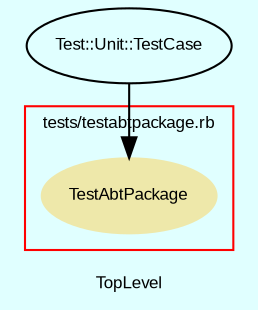 digraph TopLevel {
    compound = true
    bgcolor = lightcyan1
    fontname = Arial
    fontsize = 8
    label = "TopLevel"
    node [
        fontname = Arial,
        fontsize = 8,
        color = black
    ]

    subgraph cluster_13 {
        fontname = Arial
        color = red
        label = "tests/testabtpackage.rb"
        TestAbtPackage [
            fontcolor = black,
            URL = "classes/TestAbtPackage.html",
            shape = ellipse,
            color = palegoldenrod,
            style = filled,
            label = "TestAbtPackage"
        ]

    }

    Test__Unit__TestCase [
        URL = "classes/Test/Unit/TestCase.html",
        label = "Test::Unit::TestCase"
    ]

    Test__Unit__TestCase -> TestAbtPackage [

    ]

}

